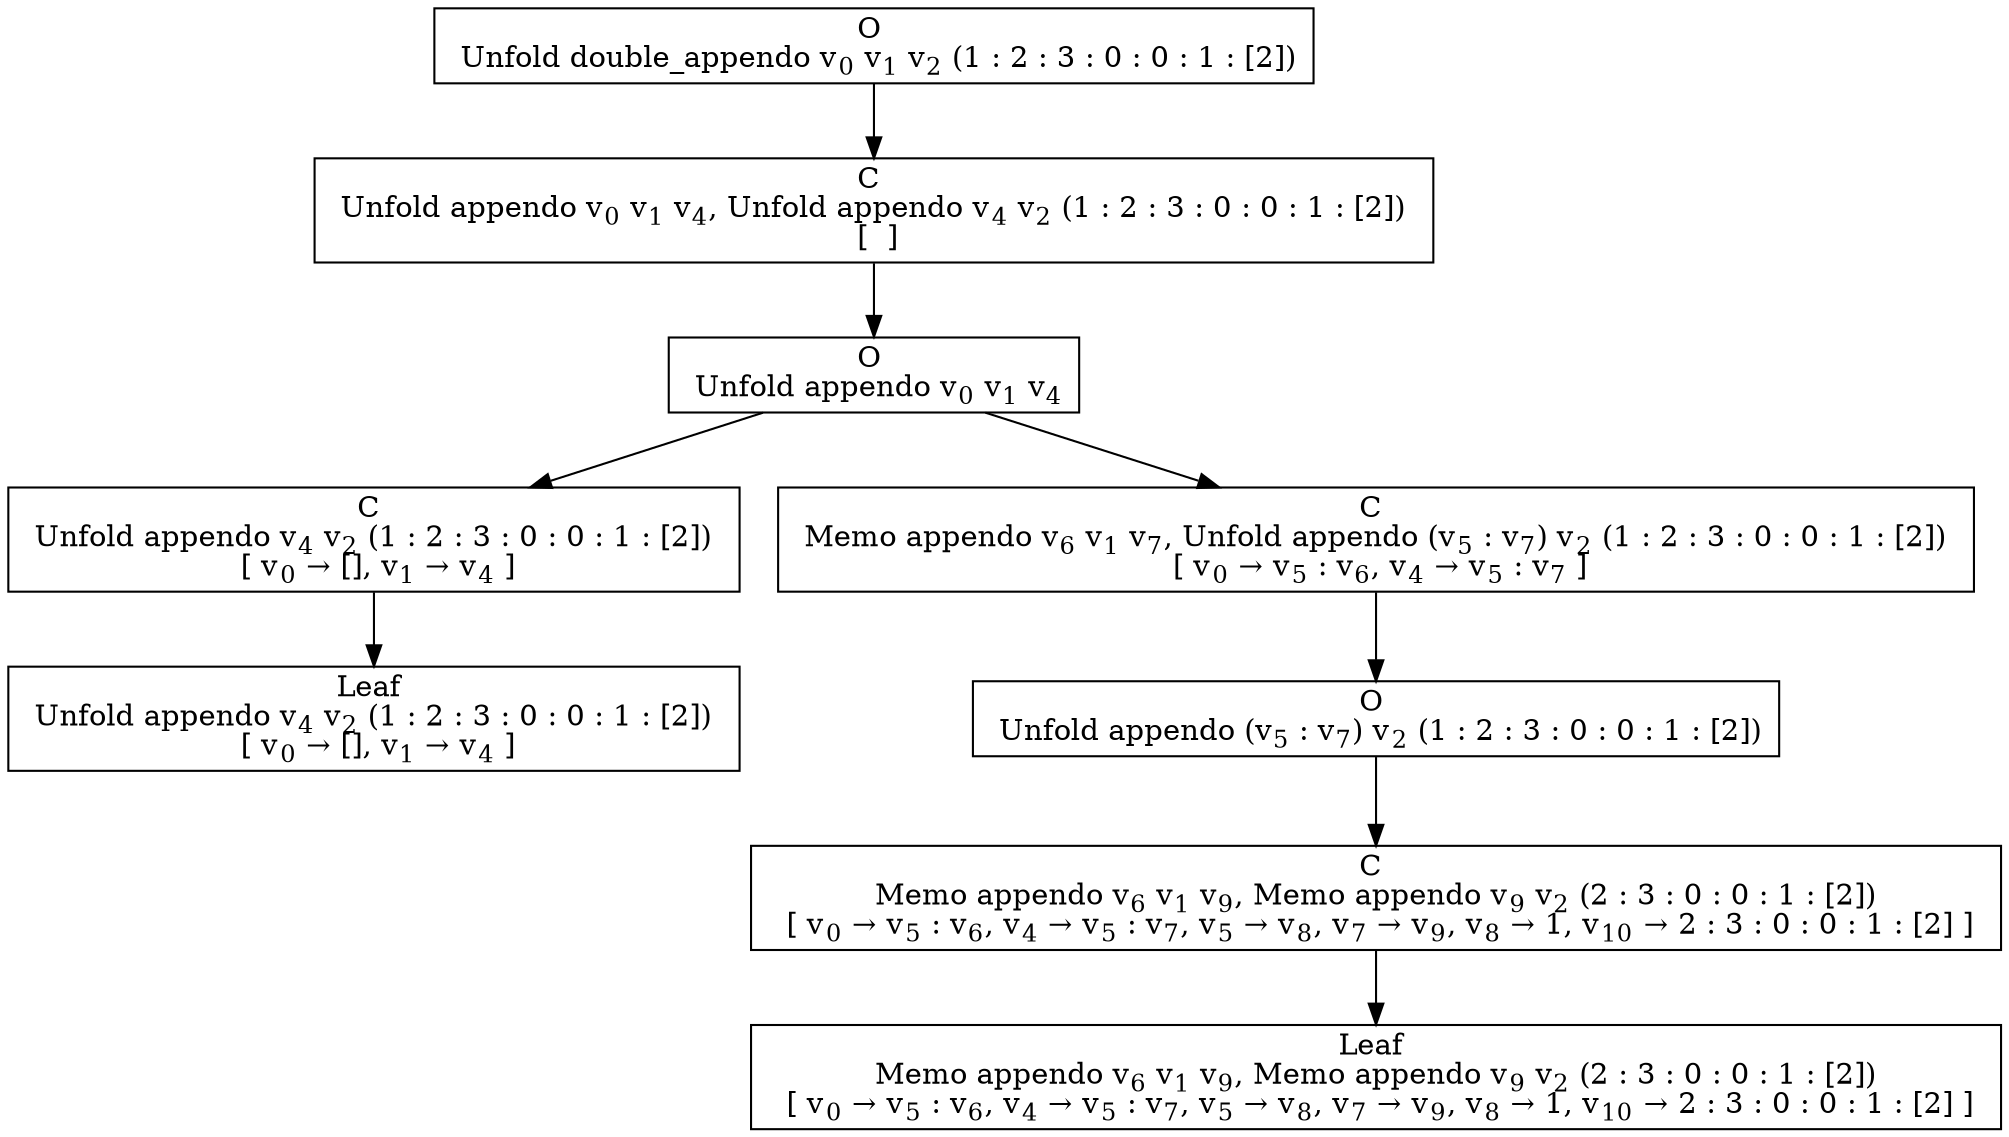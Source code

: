 digraph {
    graph [rankdir=TB
          ,bgcolor=transparent];
    node [shape=box
         ,fillcolor=white
         ,style=filled];
    0 [label=<O <BR/> Unfold double_appendo v<SUB>0</SUB> v<SUB>1</SUB> v<SUB>2</SUB> (1 : 2 : 3 : 0 : 0 : 1 : [2])>];
    1 [label=<C <BR/> Unfold appendo v<SUB>0</SUB> v<SUB>1</SUB> v<SUB>4</SUB>, Unfold appendo v<SUB>4</SUB> v<SUB>2</SUB> (1 : 2 : 3 : 0 : 0 : 1 : [2]) <BR/>  [  ] >];
    2 [label=<O <BR/> Unfold appendo v<SUB>0</SUB> v<SUB>1</SUB> v<SUB>4</SUB>>];
    3 [label=<C <BR/> Unfold appendo v<SUB>4</SUB> v<SUB>2</SUB> (1 : 2 : 3 : 0 : 0 : 1 : [2]) <BR/>  [ v<SUB>0</SUB> &rarr; [], v<SUB>1</SUB> &rarr; v<SUB>4</SUB> ] >];
    4 [label=<C <BR/> Memo appendo v<SUB>6</SUB> v<SUB>1</SUB> v<SUB>7</SUB>, Unfold appendo (v<SUB>5</SUB> : v<SUB>7</SUB>) v<SUB>2</SUB> (1 : 2 : 3 : 0 : 0 : 1 : [2]) <BR/>  [ v<SUB>0</SUB> &rarr; v<SUB>5</SUB> : v<SUB>6</SUB>, v<SUB>4</SUB> &rarr; v<SUB>5</SUB> : v<SUB>7</SUB> ] >];
    5 [label=<Leaf <BR/> Unfold appendo v<SUB>4</SUB> v<SUB>2</SUB> (1 : 2 : 3 : 0 : 0 : 1 : [2]) <BR/>  [ v<SUB>0</SUB> &rarr; [], v<SUB>1</SUB> &rarr; v<SUB>4</SUB> ] >];
    6 [label=<O <BR/> Unfold appendo (v<SUB>5</SUB> : v<SUB>7</SUB>) v<SUB>2</SUB> (1 : 2 : 3 : 0 : 0 : 1 : [2])>];
    7 [label=<C <BR/> Memo appendo v<SUB>6</SUB> v<SUB>1</SUB> v<SUB>9</SUB>, Memo appendo v<SUB>9</SUB> v<SUB>2</SUB> (2 : 3 : 0 : 0 : 1 : [2]) <BR/>  [ v<SUB>0</SUB> &rarr; v<SUB>5</SUB> : v<SUB>6</SUB>, v<SUB>4</SUB> &rarr; v<SUB>5</SUB> : v<SUB>7</SUB>, v<SUB>5</SUB> &rarr; v<SUB>8</SUB>, v<SUB>7</SUB> &rarr; v<SUB>9</SUB>, v<SUB>8</SUB> &rarr; 1, v<SUB>10</SUB> &rarr; 2 : 3 : 0 : 0 : 1 : [2] ] >];
    8 [label=<Leaf <BR/> Memo appendo v<SUB>6</SUB> v<SUB>1</SUB> v<SUB>9</SUB>, Memo appendo v<SUB>9</SUB> v<SUB>2</SUB> (2 : 3 : 0 : 0 : 1 : [2]) <BR/>  [ v<SUB>0</SUB> &rarr; v<SUB>5</SUB> : v<SUB>6</SUB>, v<SUB>4</SUB> &rarr; v<SUB>5</SUB> : v<SUB>7</SUB>, v<SUB>5</SUB> &rarr; v<SUB>8</SUB>, v<SUB>7</SUB> &rarr; v<SUB>9</SUB>, v<SUB>8</SUB> &rarr; 1, v<SUB>10</SUB> &rarr; 2 : 3 : 0 : 0 : 1 : [2] ] >];
    0 -> 1 [label=""];
    1 -> 2 [label=""];
    2 -> 3 [label=""];
    2 -> 4 [label=""];
    3 -> 5 [label=""];
    4 -> 6 [label=""];
    6 -> 7 [label=""];
    7 -> 8 [label=""];
}